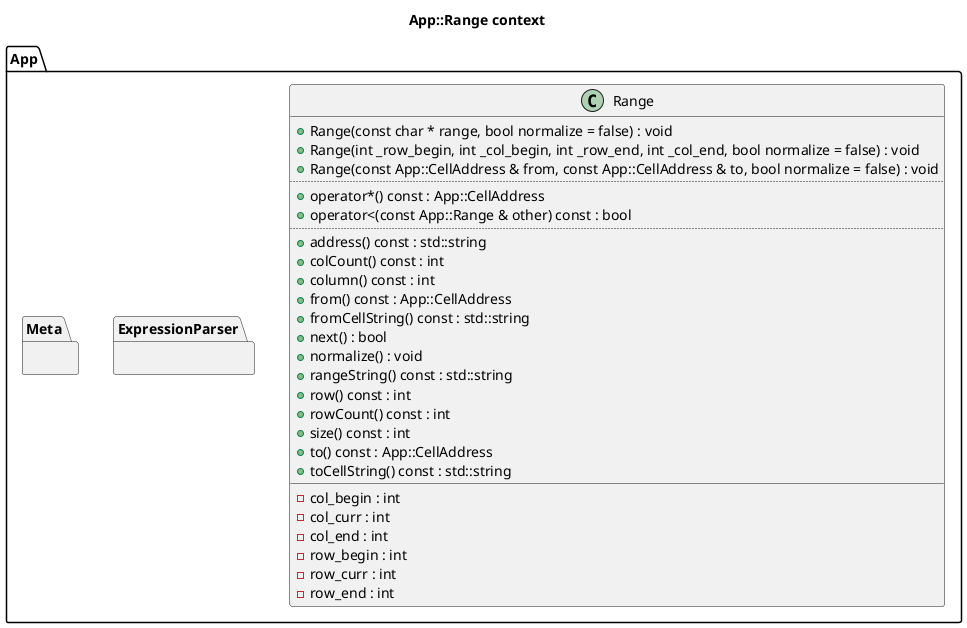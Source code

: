 @startuml
title App::Range context
package [App] as C_0002285326295477687690 {
class "Range" as C_0002022805225353447244
class C_0002022805225353447244 [[https://github.com/FreeCAD/FreeCAD/blob/f6708547a9bb3f71a4aaade12109f511a72c207c/src/App/Range.h#L118{Range}]] {
+Range(const char * range, bool normalize = false) : void [[[https://github.com/FreeCAD/FreeCAD/blob/f6708547a9bb3f71a4aaade12109f511a72c207c/src/App/Range.h#L120{Range}]]]
+Range(int _row_begin, int _col_begin, int _row_end, int _col_end, bool normalize = false) : void [[[https://github.com/FreeCAD/FreeCAD/blob/f6708547a9bb3f71a4aaade12109f511a72c207c/src/App/Range.h#L122{Range}]]]
+Range(const App::CellAddress & from, const App::CellAddress & to, bool normalize = false) : void [[[https://github.com/FreeCAD/FreeCAD/blob/f6708547a9bb3f71a4aaade12109f511a72c207c/src/App/Range.h#L124{Range}]]]
..
+operator*() const : App::CellAddress [[[https://github.com/FreeCAD/FreeCAD/blob/f6708547a9bb3f71a4aaade12109f511a72c207c/src/App/Range.h#L163{operator*}]]]
+operator<(const App::Range & other) const : bool [[[https://github.com/FreeCAD/FreeCAD/blob/f6708547a9bb3f71a4aaade12109f511a72c207c/src/App/Range.h#L165{operator<}]]]
..
+address() const : std::string [[[https://github.com/FreeCAD/FreeCAD/blob/f6708547a9bb3f71a4aaade12109f511a72c207c/src/App/Range.h#L156{address}]]]
+colCount() const : int [[[https://github.com/FreeCAD/FreeCAD/blob/f6708547a9bb3f71a4aaade12109f511a72c207c/src/App/Range.h#L141{colCount}]]]
+column() const : int [[[https://github.com/FreeCAD/FreeCAD/blob/f6708547a9bb3f71a4aaade12109f511a72c207c/src/App/Range.h#L135{column}]]]
+from() const : App::CellAddress [[[https://github.com/FreeCAD/FreeCAD/blob/f6708547a9bb3f71a4aaade12109f511a72c207c/src/App/Range.h#L144{from}]]]
+fromCellString() const : std::string [[[https://github.com/FreeCAD/FreeCAD/blob/f6708547a9bb3f71a4aaade12109f511a72c207c/src/App/Range.h#L150{fromCellString}]]]
+next() : bool [[[https://github.com/FreeCAD/FreeCAD/blob/f6708547a9bb3f71a4aaade12109f511a72c207c/src/App/Range.h#L126{next}]]]
+normalize() : void [[[https://github.com/FreeCAD/FreeCAD/blob/f6708547a9bb3f71a4aaade12109f511a72c207c/src/App/Range.h#L129{normalize}]]]
+rangeString() const : std::string [[[https://github.com/FreeCAD/FreeCAD/blob/f6708547a9bb3f71a4aaade12109f511a72c207c/src/App/Range.h#L159{rangeString}]]]
+row() const : int [[[https://github.com/FreeCAD/FreeCAD/blob/f6708547a9bb3f71a4aaade12109f511a72c207c/src/App/Range.h#L132{row}]]]
+rowCount() const : int [[[https://github.com/FreeCAD/FreeCAD/blob/f6708547a9bb3f71a4aaade12109f511a72c207c/src/App/Range.h#L138{rowCount}]]]
+size() const : int [[[https://github.com/FreeCAD/FreeCAD/blob/f6708547a9bb3f71a4aaade12109f511a72c207c/src/App/Range.h#L174{size}]]]
+to() const : App::CellAddress [[[https://github.com/FreeCAD/FreeCAD/blob/f6708547a9bb3f71a4aaade12109f511a72c207c/src/App/Range.h#L147{to}]]]
+toCellString() const : std::string [[[https://github.com/FreeCAD/FreeCAD/blob/f6708547a9bb3f71a4aaade12109f511a72c207c/src/App/Range.h#L153{toCellString}]]]
__
-col_begin : int [[[https://github.com/FreeCAD/FreeCAD/blob/f6708547a9bb3f71a4aaade12109f511a72c207c/src/App/Range.h#L178{col_begin}]]]
-col_curr : int [[[https://github.com/FreeCAD/FreeCAD/blob/f6708547a9bb3f71a4aaade12109f511a72c207c/src/App/Range.h#L177{col_curr}]]]
-col_end : int [[[https://github.com/FreeCAD/FreeCAD/blob/f6708547a9bb3f71a4aaade12109f511a72c207c/src/App/Range.h#L179{col_end}]]]
-row_begin : int [[[https://github.com/FreeCAD/FreeCAD/blob/f6708547a9bb3f71a4aaade12109f511a72c207c/src/App/Range.h#L178{row_begin}]]]
-row_curr : int [[[https://github.com/FreeCAD/FreeCAD/blob/f6708547a9bb3f71a4aaade12109f511a72c207c/src/App/Range.h#L177{row_curr}]]]
-row_end : int [[[https://github.com/FreeCAD/FreeCAD/blob/f6708547a9bb3f71a4aaade12109f511a72c207c/src/App/Range.h#L179{row_end}]]]
}
package [ExpressionParser] as C_0000905861183269213715 {
}
package [Meta] as C_0002283864520314866053 {
}
}

'Generated with clang-uml, version 0.4.0-14-g26abb71
'LLVM version Ubuntu clang version 15.0.7
@enduml
